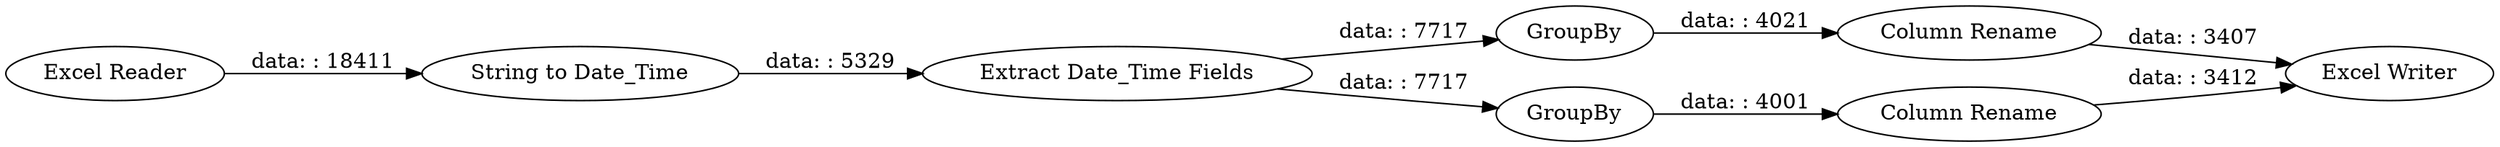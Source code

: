 digraph {
	"5905298403132122726_8" [label="Excel Writer"]
	"5905298403132122726_3" [label="String to Date_Time"]
	"5905298403132122726_7" [label="Column Rename"]
	"5905298403132122726_6" [label="Column Rename"]
	"5905298403132122726_5" [label=GroupBy]
	"5905298403132122726_2" [label=GroupBy]
	"5905298403132122726_4" [label="Extract Date_Time Fields"]
	"5905298403132122726_1" [label="Excel Reader"]
	"5905298403132122726_5" -> "5905298403132122726_6" [label="data: : 4021"]
	"5905298403132122726_2" -> "5905298403132122726_7" [label="data: : 4001"]
	"5905298403132122726_6" -> "5905298403132122726_8" [label="data: : 3407"]
	"5905298403132122726_3" -> "5905298403132122726_4" [label="data: : 5329"]
	"5905298403132122726_4" -> "5905298403132122726_2" [label="data: : 7717"]
	"5905298403132122726_7" -> "5905298403132122726_8" [label="data: : 3412"]
	"5905298403132122726_1" -> "5905298403132122726_3" [label="data: : 18411"]
	"5905298403132122726_4" -> "5905298403132122726_5" [label="data: : 7717"]
	rankdir=LR
}
